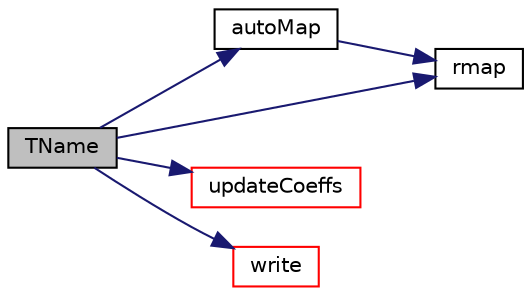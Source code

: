 digraph "TName"
{
  bgcolor="transparent";
  edge [fontname="Helvetica",fontsize="10",labelfontname="Helvetica",labelfontsize="10"];
  node [fontname="Helvetica",fontsize="10",shape=record];
  rankdir="LR";
  Node29 [label="TName",height=0.2,width=0.4,color="black", fillcolor="grey75", style="filled", fontcolor="black"];
  Node29 -> Node30 [color="midnightblue",fontsize="10",style="solid",fontname="Helvetica"];
  Node30 [label="autoMap",height=0.2,width=0.4,color="black",URL="$a31333.html#a0ab0c43ce90d756c88dd81e3d0a9eef5",tooltip="Map (and resize as needed) from self given a mapping object. "];
  Node30 -> Node31 [color="midnightblue",fontsize="10",style="solid",fontname="Helvetica"];
  Node31 [label="rmap",height=0.2,width=0.4,color="black",URL="$a31333.html#a713277715ccc0a5ef466b0516d44731f",tooltip="Reverse map the given fvPatchField onto this fvPatchField. "];
  Node29 -> Node31 [color="midnightblue",fontsize="10",style="solid",fontname="Helvetica"];
  Node29 -> Node32 [color="midnightblue",fontsize="10",style="solid",fontname="Helvetica"];
  Node32 [label="updateCoeffs",height=0.2,width=0.4,color="red",URL="$a31333.html#a7e24eafac629d3733181cd942d4c902f",tooltip="Update the coefficients associated with the patch field. "];
  Node29 -> Node488 [color="midnightblue",fontsize="10",style="solid",fontname="Helvetica"];
  Node488 [label="write",height=0.2,width=0.4,color="red",URL="$a31333.html#a293fdfec8bdfbd5c3913ab4c9f3454ff",tooltip="Write. "];
}
